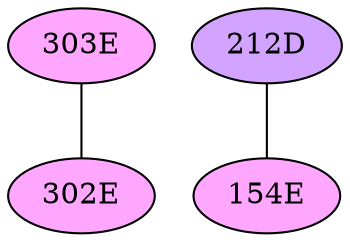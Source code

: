 // The Round Table
graph {
	"303E" [fillcolor="#FFA6FF" style=radial]
	"302E" [fillcolor="#FFA6FF" style=radial]
	"303E" -- "302E" [penwidth=1]
	"212D" [fillcolor="#D3A4FF" style=radial]
	"154E" [fillcolor="#FFA6FF" style=radial]
	"212D" -- "154E" [penwidth=1]
}
